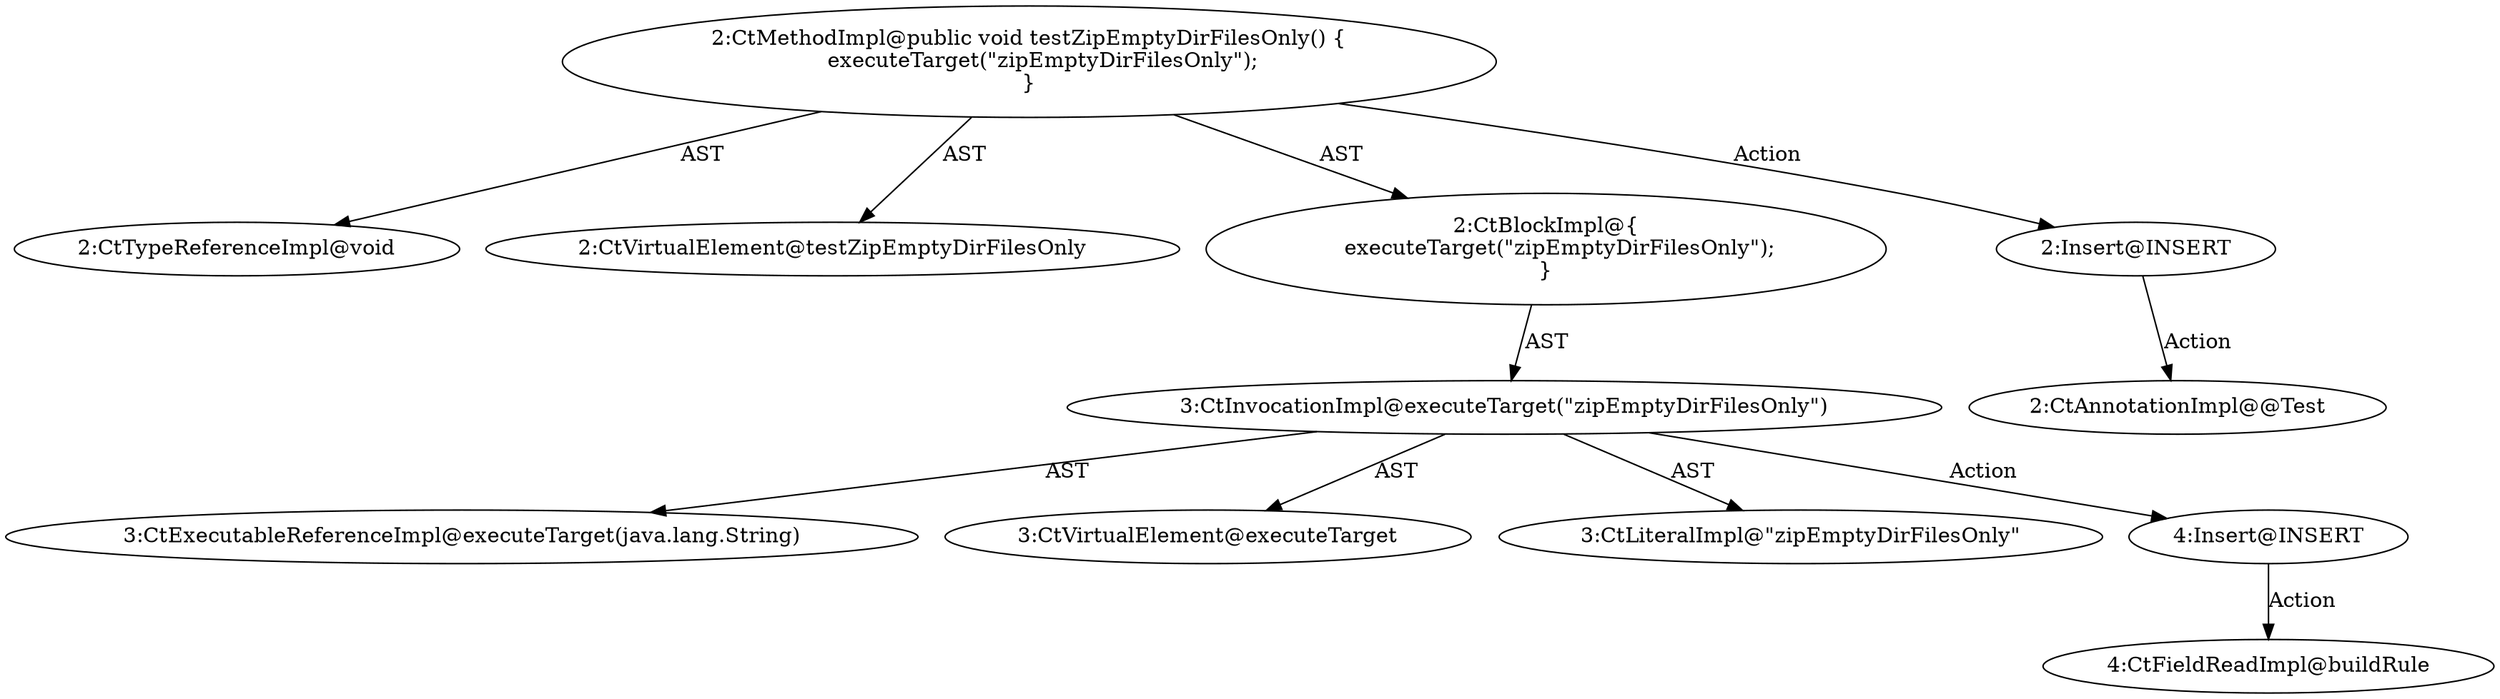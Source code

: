digraph "testZipEmptyDirFilesOnly#?" {
0 [label="2:CtTypeReferenceImpl@void" shape=ellipse]
1 [label="2:CtVirtualElement@testZipEmptyDirFilesOnly" shape=ellipse]
2 [label="3:CtExecutableReferenceImpl@executeTarget(java.lang.String)" shape=ellipse]
3 [label="3:CtVirtualElement@executeTarget" shape=ellipse]
4 [label="3:CtLiteralImpl@\"zipEmptyDirFilesOnly\"" shape=ellipse]
5 [label="3:CtInvocationImpl@executeTarget(\"zipEmptyDirFilesOnly\")" shape=ellipse]
6 [label="2:CtBlockImpl@\{
    executeTarget(\"zipEmptyDirFilesOnly\");
\}" shape=ellipse]
7 [label="2:CtMethodImpl@public void testZipEmptyDirFilesOnly() \{
    executeTarget(\"zipEmptyDirFilesOnly\");
\}" shape=ellipse]
8 [label="2:Insert@INSERT" shape=ellipse]
9 [label="2:CtAnnotationImpl@@Test" shape=ellipse]
10 [label="4:Insert@INSERT" shape=ellipse]
11 [label="4:CtFieldReadImpl@buildRule" shape=ellipse]
5 -> 3 [label="AST"];
5 -> 2 [label="AST"];
5 -> 4 [label="AST"];
5 -> 10 [label="Action"];
6 -> 5 [label="AST"];
7 -> 1 [label="AST"];
7 -> 0 [label="AST"];
7 -> 6 [label="AST"];
7 -> 8 [label="Action"];
8 -> 9 [label="Action"];
10 -> 11 [label="Action"];
}